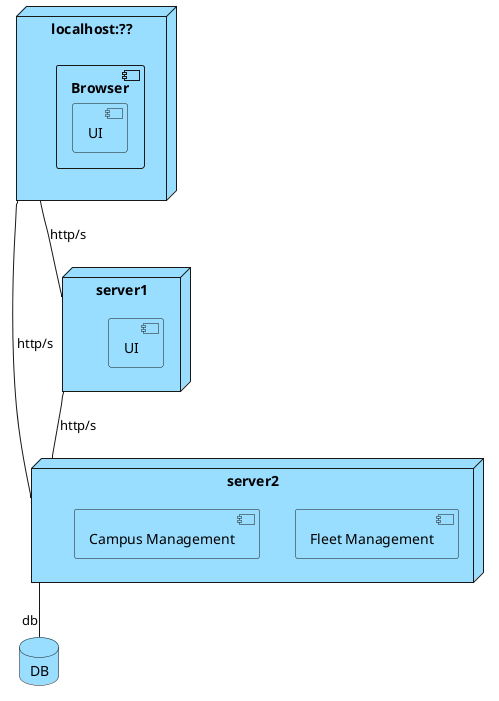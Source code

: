 @startuml Physical View

<style>
node {
    BackgroundColor #99ddff
}
component {
    BackgroundColor #99ddff
}
database {
    BackgroundColor #99ddff
}
</style>

node "localhost:??" as local {
    component Browser{
        component UI as ui
    }
}

node server1{
    component UI
}

node server2{
    component "Fleet Management" as fleet
    component "Campus Management" as campus
}

database DB

local --  server1 : http/s
local -right- server2 : http/s
server1 -- server2 : http/s
server2 -- "db" DB

@enduml